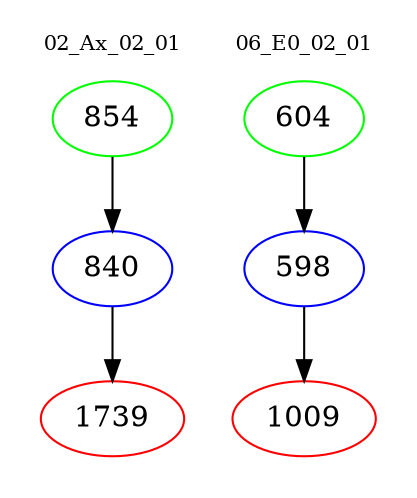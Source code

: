 digraph{
subgraph cluster_0 {
color = white
label = "02_Ax_02_01";
fontsize=10;
T0_854 [label="854", color="green"]
T0_854 -> T0_840 [color="black"]
T0_840 [label="840", color="blue"]
T0_840 -> T0_1739 [color="black"]
T0_1739 [label="1739", color="red"]
}
subgraph cluster_1 {
color = white
label = "06_E0_02_01";
fontsize=10;
T1_604 [label="604", color="green"]
T1_604 -> T1_598 [color="black"]
T1_598 [label="598", color="blue"]
T1_598 -> T1_1009 [color="black"]
T1_1009 [label="1009", color="red"]
}
}
